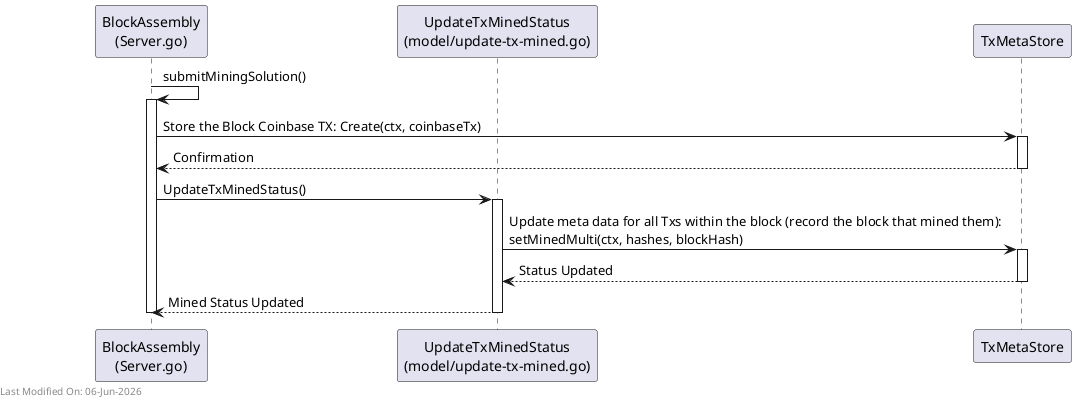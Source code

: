 @startuml

skinparam ParticipantPadding 90

participant "BlockAssembly\n(Server.go)" as BlockAssembly
participant "UpdateTxMinedStatus\n(model/update-tx-mined.go)" as UpdateTxMinedStatus
participant "TxMetaStore" as TxMetaStore

BlockAssembly -> BlockAssembly: submitMiningSolution()
activate BlockAssembly

BlockAssembly -> TxMetaStore: Store the Block Coinbase TX: Create(ctx, coinbaseTx)
activate TxMetaStore
TxMetaStore --> BlockAssembly: Confirmation
deactivate TxMetaStore

BlockAssembly -> UpdateTxMinedStatus: UpdateTxMinedStatus()
activate UpdateTxMinedStatus

UpdateTxMinedStatus -> TxMetaStore: Update meta data for all Txs within the block (record the block that mined them): \nsetMinedMulti(ctx, hashes, blockHash)
activate TxMetaStore
TxMetaStore --> UpdateTxMinedStatus: Status Updated
deactivate TxMetaStore

UpdateTxMinedStatus --> BlockAssembly: Mined Status Updated
deactivate UpdateTxMinedStatus

deactivate BlockAssembly

left footer Last Modified On: %date("dd-MMM-yyyy")

@enduml
